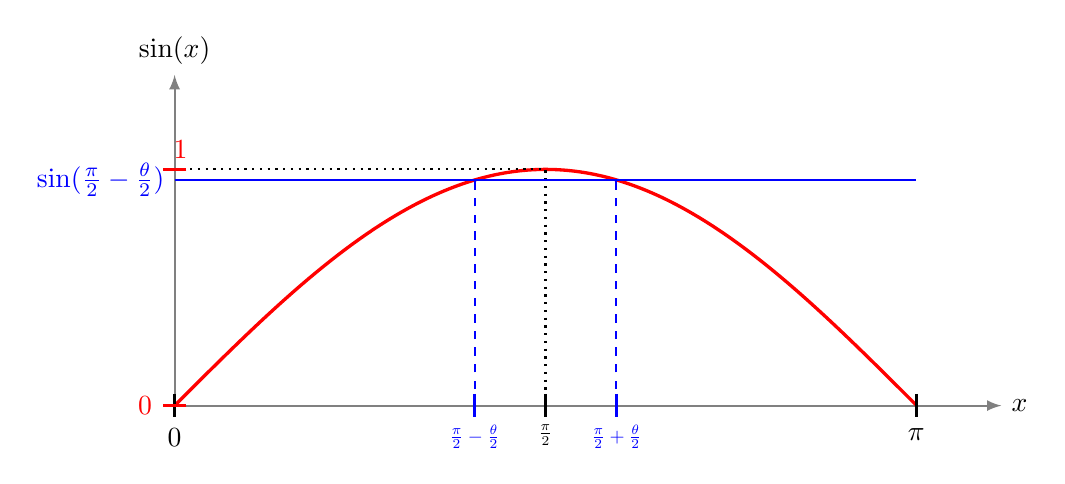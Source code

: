 \begin{tikzpicture}[scale=3]

	\draw[->,>=latex, gray, thick] (0,0) -- (3.5,0) node[black,right]{$x$};
	\draw[->,>=latex, gray, thick] (0,0) -- (0,1.4)  node[black,above ]{$\sin(x)$};
%	\draw[gray,thin] (0,0) grid[step=0.1] (3.2,1);
%	\draw[domain=-0.25:2.5,black,thick,smooth] plot (\x,{0.6+0.4*\x+0.6*cos(4*\x r)});

    \draw[domain=0:3.14, red,very thick,smooth,samples=100] plot (\x,{sin(\x r)});



%   \node[red,right] at (2.7,0.5) {$\sin(x)$};
  

\def\x{0.3}


  \draw[black,very thick] (0,0.05) -- (0,-0.05) node[below]  {$0$};
  \draw[black,very thick] (3.14,0.05) -- (3.14,-0.05)node[below] {$\pi$};
  \draw[very thick] (1.57,0.05) -- (1.57,-0.05)node[below,scale=0.7] {$\frac\pi2$};
  \draw[blue,very thick] (1.57-\x,0.05) -- ++(0,-0.1)node[below,scale=0.7] {$\frac\pi2-\frac\theta2$};
  \draw[blue,very thick] (1.57+\x,0.05) -- ++(0,-0.1)node[below,scale=0.7] {$\frac\pi2+\frac\theta2$};


  \draw[blue, thick,dashed]  (1.57+\x,0) -- ++(0,{sin(1.57 r+\x r)}) ;
  \draw[blue, thick,dashed]  (1.57-\x,0) -- ++(0,{sin(1.57 r+\x r)}) ;

    \draw[black,thick,dotted] (0,1)--++(1.57,0)--(1.57,0) ;

    \draw[blue,thick] (0,{sin(1.57 r-\x r)})--++(3.14,0)  node[pos=0,left]{$\sin(\frac\pi2-\frac\theta2)$};


  \draw[red,very thick] (0.05,0) -- (-0.05,0) node[left]  {$0$};
%  \draw[red,very thick] (0.05,0.5) -- (-0.05,0.5) node[left]  {$\frac12$};
  \draw[red,very thick] (0.05,1) -- (-0.05,1) node[above right]  {$1$};

%\foreach \i in {4,3,...,1}
%{
%  \def\xx{\x + 1.5-0.3*\i};
%    \coordinate (M) at ({\xx},{2-(\xx-1)^2)});
%    \fill (M) circle (1.5pt);
%    \draw (A)--(M)--+($\i*(M)-\i*(A)$)--(A)--+($\i*(A)-\i*(M)$);
%    \coordinate (P) at ({\xx},0);
%};
%  \draw[dashed] (M)--(P) node[below]{$x$};
%  \node[above right] at (M) {$M$};

\end{tikzpicture}